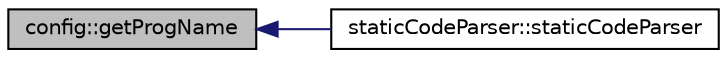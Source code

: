 digraph G
{
  edge [fontname="Helvetica",fontsize="10",labelfontname="Helvetica",labelfontsize="10"];
  node [fontname="Helvetica",fontsize="10",shape=record];
  rankdir=LR;
  Node1 [label="config::getProgName",height=0.2,width=0.4,color="black", fillcolor="grey75", style="filled" fontcolor="black"];
  Node1 -> Node2 [dir=back,color="midnightblue",fontsize="10",style="solid",fontname="Helvetica"];
  Node2 [label="staticCodeParser::staticCodeParser",height=0.2,width=0.4,color="black", fillcolor="white", style="filled",URL="$classstaticCodeParser.html#a5eaad2527b293e52712df9f2d29cdfef"];
}
